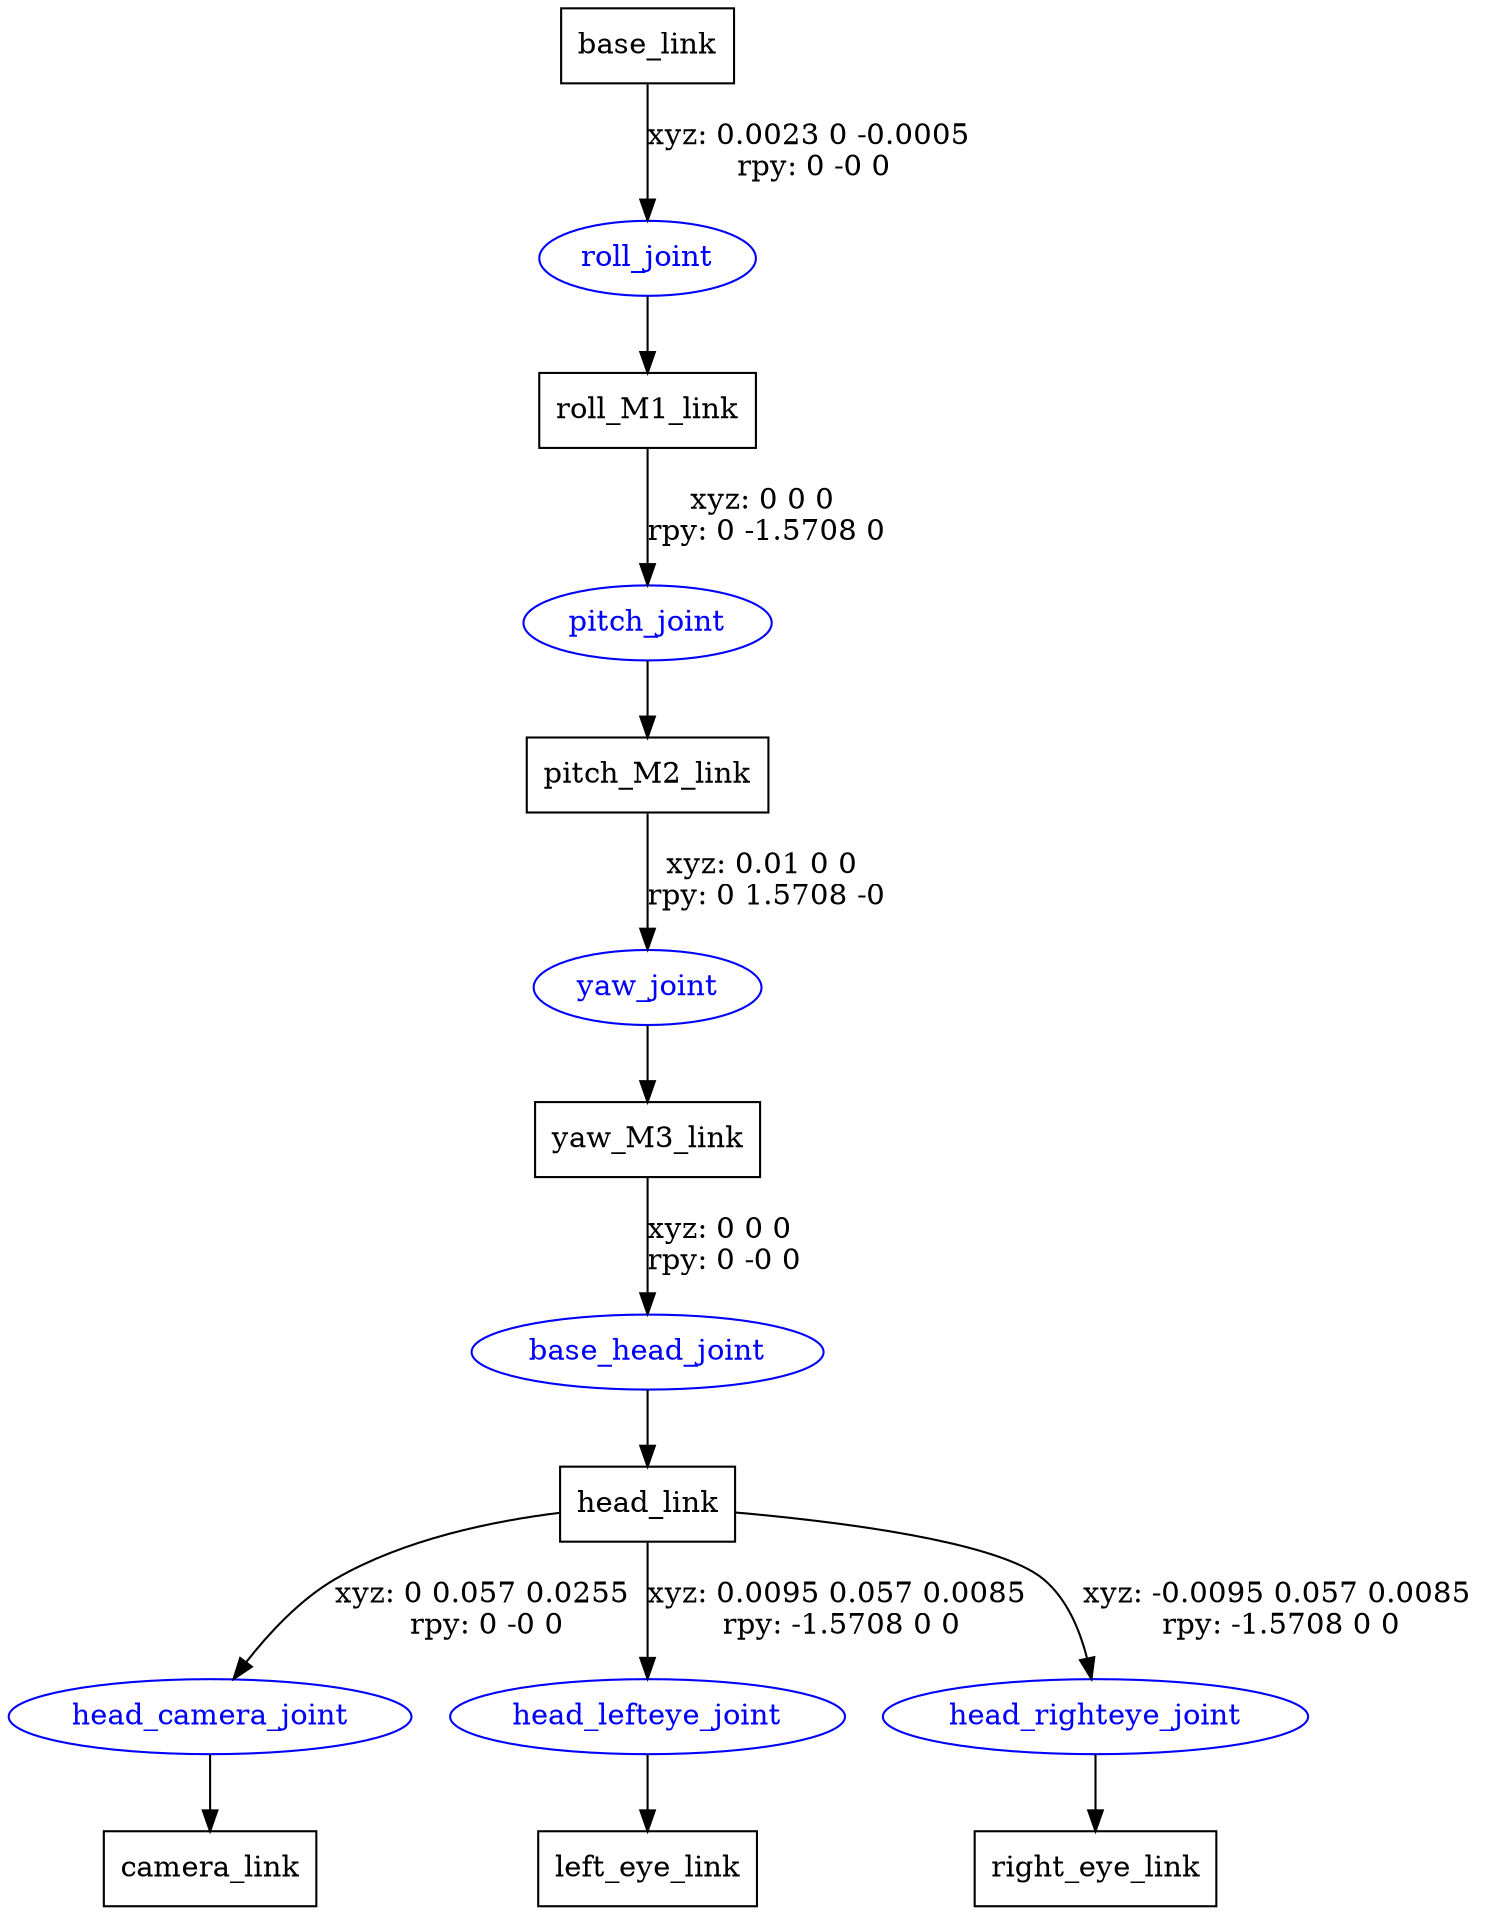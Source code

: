 digraph G {
node [shape=box];
"base_link" [label="base_link"];
"roll_M1_link" [label="roll_M1_link"];
"pitch_M2_link" [label="pitch_M2_link"];
"yaw_M3_link" [label="yaw_M3_link"];
"head_link" [label="head_link"];
"camera_link" [label="camera_link"];
"left_eye_link" [label="left_eye_link"];
"right_eye_link" [label="right_eye_link"];
node [shape=ellipse, color=blue, fontcolor=blue];
"base_link" -> "roll_joint" [label="xyz: 0.0023 0 -0.0005 \nrpy: 0 -0 0"]
"roll_joint" -> "roll_M1_link"
"roll_M1_link" -> "pitch_joint" [label="xyz: 0 0 0 \nrpy: 0 -1.5708 0"]
"pitch_joint" -> "pitch_M2_link"
"pitch_M2_link" -> "yaw_joint" [label="xyz: 0.01 0 0 \nrpy: 0 1.5708 -0"]
"yaw_joint" -> "yaw_M3_link"
"yaw_M3_link" -> "base_head_joint" [label="xyz: 0 0 0 \nrpy: 0 -0 0"]
"base_head_joint" -> "head_link"
"head_link" -> "head_camera_joint" [label="xyz: 0 0.057 0.0255 \nrpy: 0 -0 0"]
"head_camera_joint" -> "camera_link"
"head_link" -> "head_lefteye_joint" [label="xyz: 0.0095 0.057 0.0085 \nrpy: -1.5708 0 0"]
"head_lefteye_joint" -> "left_eye_link"
"head_link" -> "head_righteye_joint" [label="xyz: -0.0095 0.057 0.0085 \nrpy: -1.5708 0 0"]
"head_righteye_joint" -> "right_eye_link"
}
